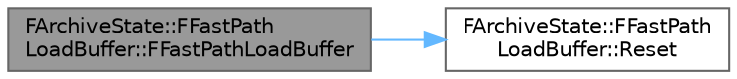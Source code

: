 digraph "FArchiveState::FFastPathLoadBuffer::FFastPathLoadBuffer"
{
 // INTERACTIVE_SVG=YES
 // LATEX_PDF_SIZE
  bgcolor="transparent";
  edge [fontname=Helvetica,fontsize=10,labelfontname=Helvetica,labelfontsize=10];
  node [fontname=Helvetica,fontsize=10,shape=box,height=0.2,width=0.4];
  rankdir="LR";
  Node1 [id="Node000001",label="FArchiveState::FFastPath\lLoadBuffer::FFastPathLoadBuffer",height=0.2,width=0.4,color="gray40", fillcolor="grey60", style="filled", fontcolor="black",tooltip=" "];
  Node1 -> Node2 [id="edge1_Node000001_Node000002",color="steelblue1",style="solid",tooltip=" "];
  Node2 [id="Node000002",label="FArchiveState::FFastPath\lLoadBuffer::Reset",height=0.2,width=0.4,color="grey40", fillcolor="white", style="filled",URL="$d3/d6f/structFArchiveState_1_1FFastPathLoadBuffer.html#a2ea75d532b26d73c7797c9f80137e13a",tooltip=" "];
}
